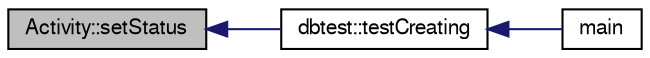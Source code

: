 digraph "Activity::setStatus"
{
  edge [fontname="FreeSans",fontsize="10",labelfontname="FreeSans",labelfontsize="10"];
  node [fontname="FreeSans",fontsize="10",shape=record];
  rankdir="LR";
  Node4842 [label="Activity::setStatus",height=0.2,width=0.4,color="black", fillcolor="grey75", style="filled", fontcolor="black"];
  Node4842 -> Node4843 [dir="back",color="midnightblue",fontsize="10",style="solid",fontname="FreeSans"];
  Node4843 [label="dbtest::testCreating",height=0.2,width=0.4,color="black", fillcolor="white", style="filled",URL="$classdbtest.html#a8193e88a7df657069c8a6bd09c8243b7"];
  Node4843 -> Node4844 [dir="back",color="midnightblue",fontsize="10",style="solid",fontname="FreeSans"];
  Node4844 [label="main",height=0.2,width=0.4,color="black", fillcolor="white", style="filled",URL="$test_8cpp.html#ae66f6b31b5ad750f1fe042a706a4e3d4"];
}

